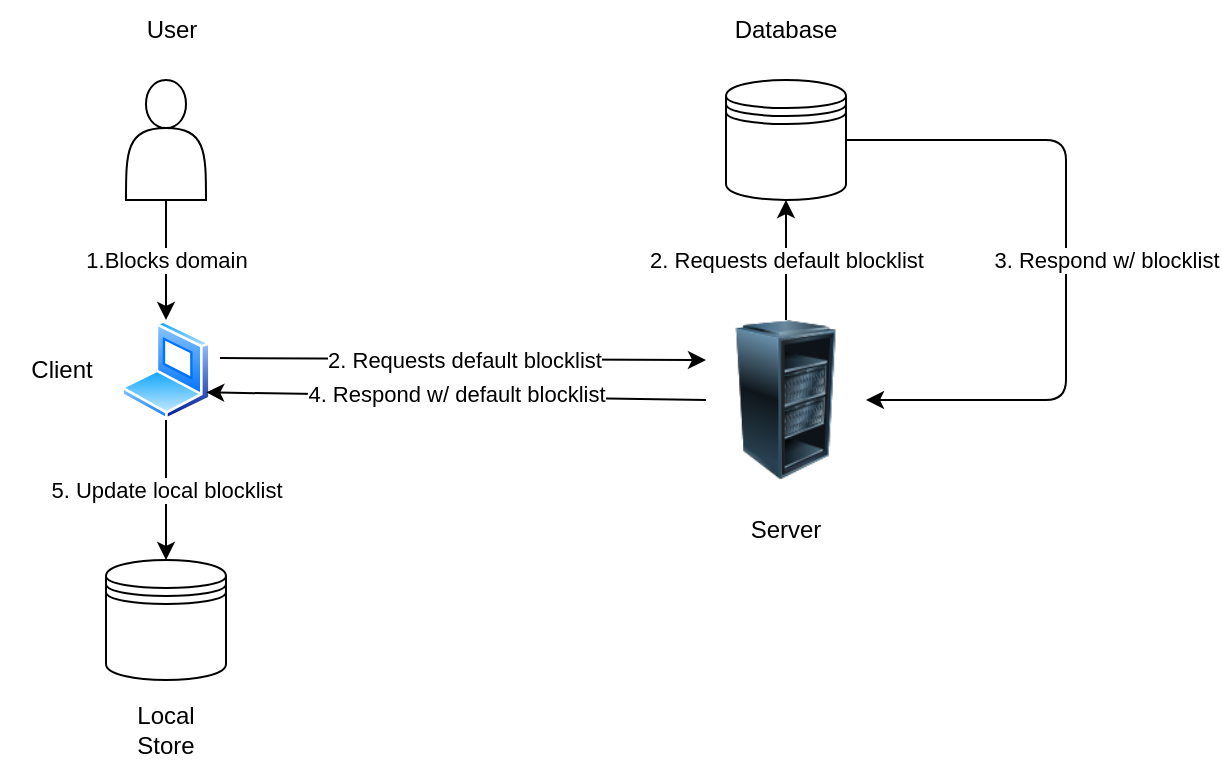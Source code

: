 <mxfile version="20.3.0" type="github">
  <diagram id="kgpKYQtTHZ0yAKxKKP6v" name="Page-1">
    <mxGraphModel dx="1422" dy="796" grid="1" gridSize="10" guides="1" tooltips="1" connect="1" arrows="1" fold="1" page="1" pageScale="1" pageWidth="850" pageHeight="1100" math="0" shadow="0">
      <root>
        <mxCell id="0" />
        <mxCell id="1" parent="0" />
        <mxCell id="YUAZAgUxX-3UhqZ_EZpn-2" value="Local Store" style="text;html=1;strokeColor=none;fillColor=none;align=center;verticalAlign=middle;whiteSpace=wrap;rounded=0;" vertex="1" parent="1">
          <mxGeometry x="230" y="410" width="60" height="30" as="geometry" />
        </mxCell>
        <mxCell id="YUAZAgUxX-3UhqZ_EZpn-4" value="Database" style="text;html=1;strokeColor=none;fillColor=none;align=center;verticalAlign=middle;whiteSpace=wrap;rounded=0;" vertex="1" parent="1">
          <mxGeometry x="540.0" y="60" width="60" height="30" as="geometry" />
        </mxCell>
        <mxCell id="YUAZAgUxX-3UhqZ_EZpn-5" value="" style="shape=actor;whiteSpace=wrap;html=1;" vertex="1" parent="1">
          <mxGeometry x="240" y="100" width="40" height="60" as="geometry" />
        </mxCell>
        <mxCell id="YUAZAgUxX-3UhqZ_EZpn-6" value="" style="shape=datastore;whiteSpace=wrap;html=1;" vertex="1" parent="1">
          <mxGeometry x="540.0" y="100" width="60" height="60" as="geometry" />
        </mxCell>
        <mxCell id="YUAZAgUxX-3UhqZ_EZpn-7" value="" style="shape=datastore;whiteSpace=wrap;html=1;direction=east;" vertex="1" parent="1">
          <mxGeometry x="230" y="340" width="60" height="60" as="geometry" />
        </mxCell>
        <mxCell id="YUAZAgUxX-3UhqZ_EZpn-8" value="" style="image;html=1;image=img/lib/clip_art/computers/Server_Rack_Partial_128x128.png" vertex="1" parent="1">
          <mxGeometry x="530" y="220" width="80" height="80" as="geometry" />
        </mxCell>
        <mxCell id="YUAZAgUxX-3UhqZ_EZpn-9" value="" style="aspect=fixed;perimeter=ellipsePerimeter;html=1;align=center;shadow=0;dashed=0;spacingTop=3;image;image=img/lib/active_directory/laptop_client.svg;" vertex="1" parent="1">
          <mxGeometry x="237.5" y="220" width="45" height="50" as="geometry" />
        </mxCell>
        <mxCell id="YUAZAgUxX-3UhqZ_EZpn-19" value="User" style="text;html=1;strokeColor=none;fillColor=none;align=center;verticalAlign=middle;whiteSpace=wrap;rounded=0;" vertex="1" parent="1">
          <mxGeometry x="233" y="60" width="60" height="30" as="geometry" />
        </mxCell>
        <mxCell id="YUAZAgUxX-3UhqZ_EZpn-20" value="Client" style="text;html=1;strokeColor=none;fillColor=none;align=center;verticalAlign=middle;whiteSpace=wrap;rounded=0;" vertex="1" parent="1">
          <mxGeometry x="177.5" y="230" width="60" height="30" as="geometry" />
        </mxCell>
        <mxCell id="YUAZAgUxX-3UhqZ_EZpn-21" value="Server" style="text;html=1;strokeColor=none;fillColor=none;align=center;verticalAlign=middle;whiteSpace=wrap;rounded=0;" vertex="1" parent="1">
          <mxGeometry x="540" y="310" width="60" height="30" as="geometry" />
        </mxCell>
        <mxCell id="YUAZAgUxX-3UhqZ_EZpn-74" value="" style="endArrow=classic;html=1;rounded=1;exitX=0.5;exitY=1;exitDx=0;exitDy=0;entryX=0.5;entryY=0;entryDx=0;entryDy=0;" edge="1" parent="1" source="YUAZAgUxX-3UhqZ_EZpn-5" target="YUAZAgUxX-3UhqZ_EZpn-9">
          <mxGeometry relative="1" as="geometry">
            <mxPoint x="480" y="370" as="sourcePoint" />
            <mxPoint x="580" y="370" as="targetPoint" />
          </mxGeometry>
        </mxCell>
        <mxCell id="YUAZAgUxX-3UhqZ_EZpn-75" value="1.Blocks domain" style="edgeLabel;resizable=0;html=1;align=center;verticalAlign=middle;" connectable="0" vertex="1" parent="YUAZAgUxX-3UhqZ_EZpn-74">
          <mxGeometry relative="1" as="geometry" />
        </mxCell>
        <mxCell id="YUAZAgUxX-3UhqZ_EZpn-76" value="" style="endArrow=classic;html=1;rounded=1;exitX=1.1;exitY=0.38;exitDx=0;exitDy=0;exitPerimeter=0;entryX=0;entryY=0.25;entryDx=0;entryDy=0;" edge="1" parent="1" source="YUAZAgUxX-3UhqZ_EZpn-9" target="YUAZAgUxX-3UhqZ_EZpn-8">
          <mxGeometry relative="1" as="geometry">
            <mxPoint x="480" y="370" as="sourcePoint" />
            <mxPoint x="520" y="240" as="targetPoint" />
          </mxGeometry>
        </mxCell>
        <mxCell id="YUAZAgUxX-3UhqZ_EZpn-77" value="2. Requests default blocklist" style="edgeLabel;resizable=0;html=1;align=center;verticalAlign=middle;" connectable="0" vertex="1" parent="YUAZAgUxX-3UhqZ_EZpn-76">
          <mxGeometry relative="1" as="geometry">
            <mxPoint as="offset" />
          </mxGeometry>
        </mxCell>
        <mxCell id="YUAZAgUxX-3UhqZ_EZpn-78" value="" style="endArrow=classic;html=1;rounded=1;exitX=0.5;exitY=0;exitDx=0;exitDy=0;" edge="1" parent="1" source="YUAZAgUxX-3UhqZ_EZpn-8">
          <mxGeometry relative="1" as="geometry">
            <mxPoint x="297" y="249" as="sourcePoint" />
            <mxPoint x="570" y="160" as="targetPoint" />
          </mxGeometry>
        </mxCell>
        <mxCell id="YUAZAgUxX-3UhqZ_EZpn-79" value="2. Requests default blocklist" style="edgeLabel;resizable=0;html=1;align=center;verticalAlign=middle;" connectable="0" vertex="1" parent="YUAZAgUxX-3UhqZ_EZpn-78">
          <mxGeometry relative="1" as="geometry" />
        </mxCell>
        <mxCell id="YUAZAgUxX-3UhqZ_EZpn-80" value="" style="endArrow=classic;html=1;rounded=1;exitX=1;exitY=0.5;exitDx=0;exitDy=0;entryX=1;entryY=0.5;entryDx=0;entryDy=0;" edge="1" parent="1" source="YUAZAgUxX-3UhqZ_EZpn-6" target="YUAZAgUxX-3UhqZ_EZpn-8">
          <mxGeometry relative="1" as="geometry">
            <mxPoint x="450" y="370" as="sourcePoint" />
            <mxPoint x="610" y="370" as="targetPoint" />
            <Array as="points">
              <mxPoint x="710" y="130" />
              <mxPoint x="710" y="260" />
            </Array>
          </mxGeometry>
        </mxCell>
        <mxCell id="YUAZAgUxX-3UhqZ_EZpn-81" value="3. Respond w/ blocklist" style="edgeLabel;resizable=0;html=1;align=center;verticalAlign=middle;" connectable="0" vertex="1" parent="YUAZAgUxX-3UhqZ_EZpn-80">
          <mxGeometry relative="1" as="geometry">
            <mxPoint x="20" as="offset" />
          </mxGeometry>
        </mxCell>
        <mxCell id="YUAZAgUxX-3UhqZ_EZpn-83" value="" style="endArrow=classic;html=1;rounded=1;exitX=0;exitY=0.5;exitDx=0;exitDy=0;entryX=1;entryY=0.75;entryDx=0;entryDy=0;" edge="1" parent="1" source="YUAZAgUxX-3UhqZ_EZpn-8" target="YUAZAgUxX-3UhqZ_EZpn-9">
          <mxGeometry relative="1" as="geometry">
            <mxPoint x="297" y="249" as="sourcePoint" />
            <mxPoint x="540" y="250" as="targetPoint" />
          </mxGeometry>
        </mxCell>
        <mxCell id="YUAZAgUxX-3UhqZ_EZpn-84" value="4. Respond w/ default blocklist" style="edgeLabel;resizable=0;html=1;align=center;verticalAlign=middle;" connectable="0" vertex="1" parent="YUAZAgUxX-3UhqZ_EZpn-83">
          <mxGeometry relative="1" as="geometry">
            <mxPoint y="-1" as="offset" />
          </mxGeometry>
        </mxCell>
        <mxCell id="YUAZAgUxX-3UhqZ_EZpn-85" value="" style="endArrow=classic;html=1;rounded=1;exitX=0.5;exitY=1;exitDx=0;exitDy=0;entryX=0.5;entryY=0;entryDx=0;entryDy=0;" edge="1" parent="1" source="YUAZAgUxX-3UhqZ_EZpn-9" target="YUAZAgUxX-3UhqZ_EZpn-7">
          <mxGeometry relative="1" as="geometry">
            <mxPoint x="450" y="370" as="sourcePoint" />
            <mxPoint x="610" y="370" as="targetPoint" />
          </mxGeometry>
        </mxCell>
        <mxCell id="YUAZAgUxX-3UhqZ_EZpn-86" value="5. Update local blocklist" style="edgeLabel;resizable=0;html=1;align=center;verticalAlign=middle;" connectable="0" vertex="1" parent="YUAZAgUxX-3UhqZ_EZpn-85">
          <mxGeometry relative="1" as="geometry" />
        </mxCell>
      </root>
    </mxGraphModel>
  </diagram>
</mxfile>
